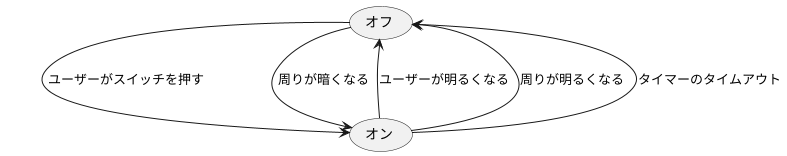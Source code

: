 @startuml
(オフ)-->(オン):ユーザーがスイッチを押す
(オン)-->(オフ):ユーザーが明るくなる
(オン)-->(オフ):周りが明るくなる
(オン)-->(オフ):タイマーのタイムアウト
(オフ)-->(オン):周りが暗くなる
@enduml